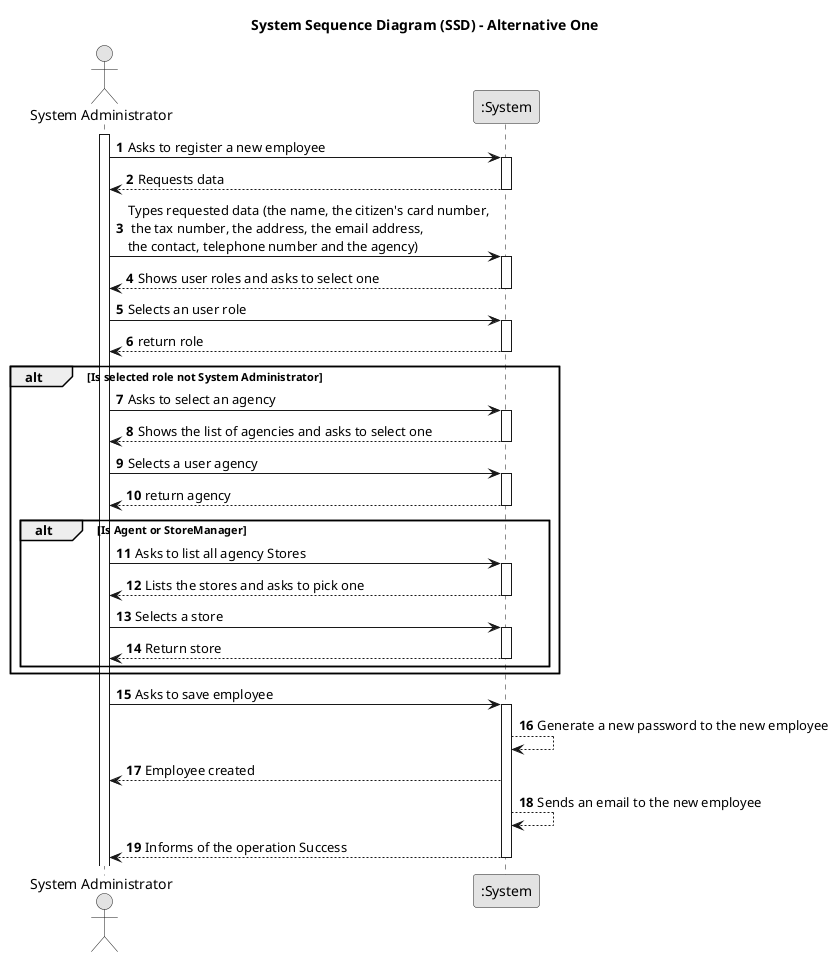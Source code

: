 @startuml
skinparam monochrome true
skinparam packageStyle rectangle
skinparam shadowing false

title System Sequence Diagram (SSD) - Alternative One

autonumber

actor "System Administrator" as Employee
participant ":System" as System

activate Employee

Employee -> System : Asks to register a new employee
activate System

System --> Employee : Requests data
deactivate System
Employee -> System : Types requested data (the name, the citizen's card number,\n the tax number, the address, the email address, \nthe contact, telephone number and the agency)
activate System

System --> Employee : Shows user roles and asks to select one
deactivate System
Employee -> System : Selects an user role
activate System

System --> Employee : return role
deactivate System

alt Is selected role not System Administrator
Employee -> System : Asks to select an agency
activate System

System --> Employee : Shows the list of agencies and asks to select one
deactivate System
Employee -> System: Selects a user agency
activate System

System --> Employee : return agency
deactivate System
alt Is Agent or StoreManager
Employee -> System : Asks to list all agency Stores
activate System

System --> Employee :  Lists the stores and asks to pick one
deactivate System
Employee -> System : Selects a store
activate System

System --> Employee : Return store
deactivate System
end

end
Employee -> System : Asks to save employee
activate System

System --> "System" : Generate a new password to the new employee
System --> Employee : Employee created

System --> "System" : Sends an email to the new employee
System --> Employee: Informs of the operation Success
deactivate System

@enduml